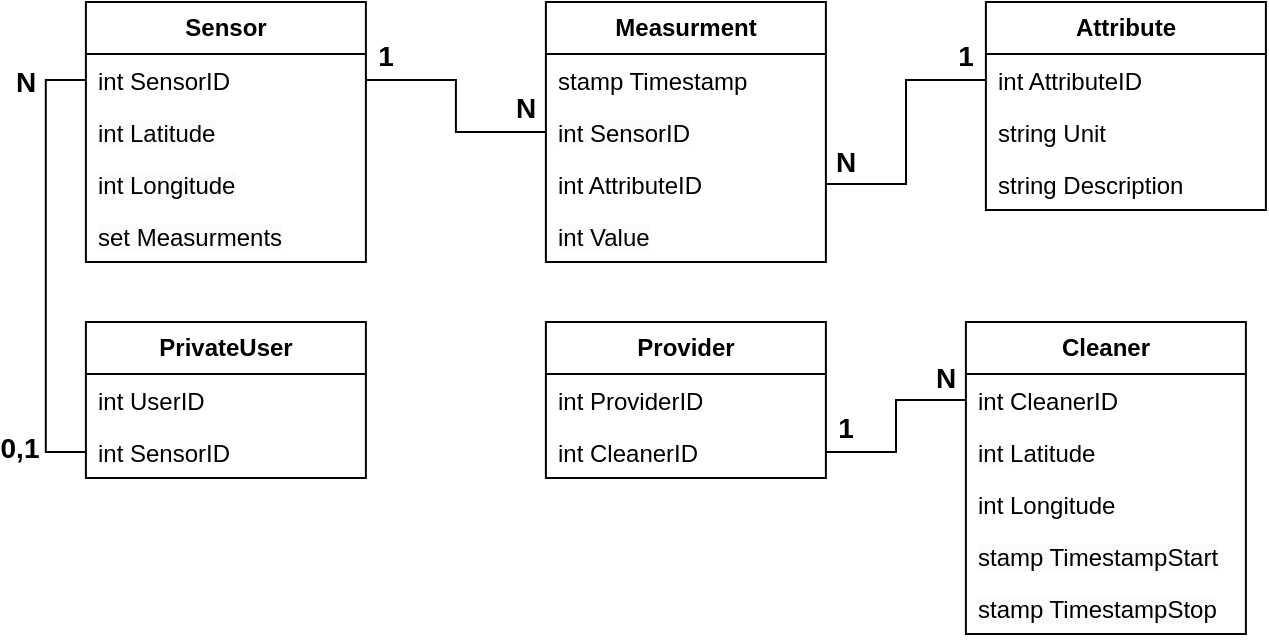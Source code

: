 <mxfile version="24.2.2" type="google">
  <diagram name="Page-1" id="iCkTHW9tuXJ3GEn5T4mh">
    <mxGraphModel grid="1" page="1" gridSize="10" guides="1" tooltips="1" connect="1" arrows="1" fold="1" pageScale="1" pageWidth="850" pageHeight="1100" math="0" shadow="0">
      <root>
        <mxCell id="0" />
        <mxCell id="1" parent="0" />
        <mxCell id="Yj6wDZJTttJ-HRnA4dX_-10" value="Sensor" style="swimlane;fontStyle=1;childLayout=stackLayout;horizontal=1;startSize=26;fillColor=none;horizontalStack=0;resizeParent=1;resizeParentMax=0;resizeLast=0;collapsible=1;marginBottom=0;whiteSpace=wrap;html=1;" vertex="1" parent="1">
          <mxGeometry x="139.95" y="310" width="140" height="130" as="geometry" />
        </mxCell>
        <mxCell id="Yj6wDZJTttJ-HRnA4dX_-11" value="int SensorID" style="text;strokeColor=none;fillColor=none;align=left;verticalAlign=top;spacingLeft=4;spacingRight=4;overflow=hidden;rotatable=0;points=[[0,0.5],[1,0.5]];portConstraint=eastwest;whiteSpace=wrap;html=1;" vertex="1" parent="Yj6wDZJTttJ-HRnA4dX_-10">
          <mxGeometry y="26" width="140" height="26" as="geometry" />
        </mxCell>
        <mxCell id="Yj6wDZJTttJ-HRnA4dX_-14" value="&lt;span style=&quot;color: rgb(0, 0, 0); font-family: Helvetica; font-size: 12px; font-style: normal; font-variant-ligatures: normal; font-variant-caps: normal; font-weight: 400; letter-spacing: normal; orphans: 2; text-align: left; text-indent: 0px; text-transform: none; widows: 2; word-spacing: 0px; -webkit-text-stroke-width: 0px; white-space: normal; background-color: rgb(251, 251, 251); text-decoration-thickness: initial; text-decoration-style: initial; text-decoration-color: initial; display: inline !important; float: none;&quot;&gt;int Latitude&lt;/span&gt;" style="text;strokeColor=none;fillColor=none;align=left;verticalAlign=top;spacingLeft=4;spacingRight=4;overflow=hidden;rotatable=0;points=[[0,0.5],[1,0.5]];portConstraint=eastwest;whiteSpace=wrap;html=1;" vertex="1" parent="Yj6wDZJTttJ-HRnA4dX_-10">
          <mxGeometry y="52" width="140" height="26" as="geometry" />
        </mxCell>
        <mxCell id="Yj6wDZJTttJ-HRnA4dX_-15" value="&lt;span style=&quot;color: rgb(0, 0, 0); font-family: Helvetica; font-size: 12px; font-style: normal; font-variant-ligatures: normal; font-variant-caps: normal; font-weight: 400; letter-spacing: normal; orphans: 2; text-align: left; text-indent: 0px; text-transform: none; widows: 2; word-spacing: 0px; -webkit-text-stroke-width: 0px; white-space: normal; background-color: rgb(251, 251, 251); text-decoration-thickness: initial; text-decoration-style: initial; text-decoration-color: initial; display: inline !important; float: none;&quot;&gt;int Longitude&lt;/span&gt;" style="text;strokeColor=none;fillColor=none;align=left;verticalAlign=top;spacingLeft=4;spacingRight=4;overflow=hidden;rotatable=0;points=[[0,0.5],[1,0.5]];portConstraint=eastwest;whiteSpace=wrap;html=1;" vertex="1" parent="Yj6wDZJTttJ-HRnA4dX_-10">
          <mxGeometry y="78" width="140" height="26" as="geometry" />
        </mxCell>
        <mxCell id="Yj6wDZJTttJ-HRnA4dX_-57" value="&lt;span style=&quot;color: rgb(0, 0, 0); font-family: Helvetica; font-size: 12px; font-style: normal; font-variant-ligatures: normal; font-variant-caps: normal; font-weight: 400; letter-spacing: normal; orphans: 2; text-align: left; text-indent: 0px; text-transform: none; widows: 2; word-spacing: 0px; -webkit-text-stroke-width: 0px; white-space: normal; background-color: rgb(251, 251, 251); text-decoration-thickness: initial; text-decoration-style: initial; text-decoration-color: initial; display: inline !important; float: none;&quot;&gt;set Measurments&lt;/span&gt;" style="text;strokeColor=none;fillColor=none;align=left;verticalAlign=top;spacingLeft=4;spacingRight=4;overflow=hidden;rotatable=0;points=[[0,0.5],[1,0.5]];portConstraint=eastwest;whiteSpace=wrap;html=1;" vertex="1" parent="Yj6wDZJTttJ-HRnA4dX_-10">
          <mxGeometry y="104" width="140" height="26" as="geometry" />
        </mxCell>
        <mxCell id="Yj6wDZJTttJ-HRnA4dX_-16" value="Measurment" style="swimlane;fontStyle=1;childLayout=stackLayout;horizontal=1;startSize=26;fillColor=none;horizontalStack=0;resizeParent=1;resizeParentMax=0;resizeLast=0;collapsible=1;marginBottom=0;whiteSpace=wrap;html=1;" vertex="1" parent="1">
          <mxGeometry x="369.95" y="310" width="140" height="130" as="geometry" />
        </mxCell>
        <mxCell id="Yj6wDZJTttJ-HRnA4dX_-17" value="stamp Timestamp&amp;nbsp;" style="text;strokeColor=none;fillColor=none;align=left;verticalAlign=top;spacingLeft=4;spacingRight=4;overflow=hidden;rotatable=0;points=[[0,0.5],[1,0.5]];portConstraint=eastwest;whiteSpace=wrap;html=1;" vertex="1" parent="Yj6wDZJTttJ-HRnA4dX_-16">
          <mxGeometry y="26" width="140" height="26" as="geometry" />
        </mxCell>
        <mxCell id="Yj6wDZJTttJ-HRnA4dX_-18" value="&lt;span style=&quot;color: rgb(0, 0, 0); font-family: Helvetica; font-size: 12px; font-style: normal; font-variant-ligatures: normal; font-variant-caps: normal; font-weight: 400; letter-spacing: normal; orphans: 2; text-align: left; text-indent: 0px; text-transform: none; widows: 2; word-spacing: 0px; -webkit-text-stroke-width: 0px; white-space: normal; background-color: rgb(251, 251, 251); text-decoration-thickness: initial; text-decoration-style: initial; text-decoration-color: initial; display: inline !important; float: none;&quot;&gt;int SensorID&lt;/span&gt;" style="text;strokeColor=none;fillColor=none;align=left;verticalAlign=top;spacingLeft=4;spacingRight=4;overflow=hidden;rotatable=0;points=[[0,0.5],[1,0.5]];portConstraint=eastwest;whiteSpace=wrap;html=1;" vertex="1" parent="Yj6wDZJTttJ-HRnA4dX_-16">
          <mxGeometry y="52" width="140" height="26" as="geometry" />
        </mxCell>
        <mxCell id="Yj6wDZJTttJ-HRnA4dX_-20" value="int AttributeID" style="text;strokeColor=none;fillColor=none;align=left;verticalAlign=top;spacingLeft=4;spacingRight=4;overflow=hidden;rotatable=0;points=[[0,0.5],[1,0.5]];portConstraint=eastwest;whiteSpace=wrap;html=1;" vertex="1" parent="Yj6wDZJTttJ-HRnA4dX_-16">
          <mxGeometry y="78" width="140" height="26" as="geometry" />
        </mxCell>
        <mxCell id="Yj6wDZJTttJ-HRnA4dX_-19" value="&lt;span style=&quot;color: rgb(0, 0, 0); font-family: Helvetica; font-size: 12px; font-style: normal; font-variant-ligatures: normal; font-variant-caps: normal; font-weight: 400; letter-spacing: normal; orphans: 2; text-align: left; text-indent: 0px; text-transform: none; widows: 2; word-spacing: 0px; -webkit-text-stroke-width: 0px; white-space: normal; background-color: rgb(251, 251, 251); text-decoration-thickness: initial; text-decoration-style: initial; text-decoration-color: initial; display: inline !important; float: none;&quot;&gt;int Value&lt;/span&gt;" style="text;strokeColor=none;fillColor=none;align=left;verticalAlign=top;spacingLeft=4;spacingRight=4;overflow=hidden;rotatable=0;points=[[0,0.5],[1,0.5]];portConstraint=eastwest;whiteSpace=wrap;html=1;" vertex="1" parent="Yj6wDZJTttJ-HRnA4dX_-16">
          <mxGeometry y="104" width="140" height="26" as="geometry" />
        </mxCell>
        <mxCell id="Yj6wDZJTttJ-HRnA4dX_-21" value="Attribute" style="swimlane;fontStyle=1;childLayout=stackLayout;horizontal=1;startSize=26;fillColor=none;horizontalStack=0;resizeParent=1;resizeParentMax=0;resizeLast=0;collapsible=1;marginBottom=0;whiteSpace=wrap;html=1;" vertex="1" parent="1">
          <mxGeometry x="589.95" y="310" width="140" height="104" as="geometry" />
        </mxCell>
        <mxCell id="Yj6wDZJTttJ-HRnA4dX_-24" value="int AttributeID" style="text;strokeColor=none;fillColor=none;align=left;verticalAlign=top;spacingLeft=4;spacingRight=4;overflow=hidden;rotatable=0;points=[[0,0.5],[1,0.5]];portConstraint=eastwest;whiteSpace=wrap;html=1;" vertex="1" parent="Yj6wDZJTttJ-HRnA4dX_-21">
          <mxGeometry y="26" width="140" height="26" as="geometry" />
        </mxCell>
        <mxCell id="Yj6wDZJTttJ-HRnA4dX_-25" value="string Unit" style="text;strokeColor=none;fillColor=none;align=left;verticalAlign=top;spacingLeft=4;spacingRight=4;overflow=hidden;rotatable=0;points=[[0,0.5],[1,0.5]];portConstraint=eastwest;whiteSpace=wrap;html=1;" vertex="1" parent="Yj6wDZJTttJ-HRnA4dX_-21">
          <mxGeometry y="52" width="140" height="26" as="geometry" />
        </mxCell>
        <mxCell id="Yj6wDZJTttJ-HRnA4dX_-26" value="string Description" style="text;strokeColor=none;fillColor=none;align=left;verticalAlign=top;spacingLeft=4;spacingRight=4;overflow=hidden;rotatable=0;points=[[0,0.5],[1,0.5]];portConstraint=eastwest;whiteSpace=wrap;html=1;" vertex="1" parent="Yj6wDZJTttJ-HRnA4dX_-21">
          <mxGeometry y="78" width="140" height="26" as="geometry" />
        </mxCell>
        <mxCell id="Yj6wDZJTttJ-HRnA4dX_-27" value="Provider" style="swimlane;fontStyle=1;childLayout=stackLayout;horizontal=1;startSize=26;fillColor=none;horizontalStack=0;resizeParent=1;resizeParentMax=0;resizeLast=0;collapsible=1;marginBottom=0;whiteSpace=wrap;html=1;" vertex="1" parent="1">
          <mxGeometry x="369.95" y="470" width="140" height="78" as="geometry" />
        </mxCell>
        <mxCell id="Yj6wDZJTttJ-HRnA4dX_-28" value="int ProviderID" style="text;strokeColor=none;fillColor=none;align=left;verticalAlign=top;spacingLeft=4;spacingRight=4;overflow=hidden;rotatable=0;points=[[0,0.5],[1,0.5]];portConstraint=eastwest;whiteSpace=wrap;html=1;" vertex="1" parent="Yj6wDZJTttJ-HRnA4dX_-27">
          <mxGeometry y="26" width="140" height="26" as="geometry" />
        </mxCell>
        <mxCell id="Yj6wDZJTttJ-HRnA4dX_-31" value="int CleanerID" style="text;strokeColor=none;fillColor=none;align=left;verticalAlign=top;spacingLeft=4;spacingRight=4;overflow=hidden;rotatable=0;points=[[0,0.5],[1,0.5]];portConstraint=eastwest;whiteSpace=wrap;html=1;" vertex="1" parent="Yj6wDZJTttJ-HRnA4dX_-27">
          <mxGeometry y="52" width="140" height="26" as="geometry" />
        </mxCell>
        <mxCell id="Yj6wDZJTttJ-HRnA4dX_-33" value="Cleaner" style="swimlane;fontStyle=1;childLayout=stackLayout;horizontal=1;startSize=26;fillColor=none;horizontalStack=0;resizeParent=1;resizeParentMax=0;resizeLast=0;collapsible=1;marginBottom=0;whiteSpace=wrap;html=1;" vertex="1" parent="1">
          <mxGeometry x="579.95" y="470" width="140" height="156" as="geometry" />
        </mxCell>
        <mxCell id="Yj6wDZJTttJ-HRnA4dX_-34" value="int CleanerID" style="text;strokeColor=none;fillColor=none;align=left;verticalAlign=top;spacingLeft=4;spacingRight=4;overflow=hidden;rotatable=0;points=[[0,0.5],[1,0.5]];portConstraint=eastwest;whiteSpace=wrap;html=1;" vertex="1" parent="Yj6wDZJTttJ-HRnA4dX_-33">
          <mxGeometry y="26" width="140" height="26" as="geometry" />
        </mxCell>
        <mxCell id="Yj6wDZJTttJ-HRnA4dX_-36" value="&lt;span style=&quot;color: rgb(0, 0, 0); font-family: Helvetica; font-size: 12px; font-style: normal; font-variant-ligatures: normal; font-variant-caps: normal; font-weight: 400; letter-spacing: normal; orphans: 2; text-align: left; text-indent: 0px; text-transform: none; widows: 2; word-spacing: 0px; -webkit-text-stroke-width: 0px; white-space: normal; background-color: rgb(251, 251, 251); text-decoration-thickness: initial; text-decoration-style: initial; text-decoration-color: initial; display: inline !important; float: none;&quot;&gt;int&amp;nbsp;&lt;/span&gt;Latitude" style="text;strokeColor=none;fillColor=none;align=left;verticalAlign=top;spacingLeft=4;spacingRight=4;overflow=hidden;rotatable=0;points=[[0,0.5],[1,0.5]];portConstraint=eastwest;whiteSpace=wrap;html=1;" vertex="1" parent="Yj6wDZJTttJ-HRnA4dX_-33">
          <mxGeometry y="52" width="140" height="26" as="geometry" />
        </mxCell>
        <mxCell id="Yj6wDZJTttJ-HRnA4dX_-35" value="int Longitude" style="text;strokeColor=none;fillColor=none;align=left;verticalAlign=top;spacingLeft=4;spacingRight=4;overflow=hidden;rotatable=0;points=[[0,0.5],[1,0.5]];portConstraint=eastwest;whiteSpace=wrap;html=1;" vertex="1" parent="Yj6wDZJTttJ-HRnA4dX_-33">
          <mxGeometry y="78" width="140" height="26" as="geometry" />
        </mxCell>
        <mxCell id="Yj6wDZJTttJ-HRnA4dX_-37" value="&lt;span style=&quot;color: rgb(0, 0, 0); font-family: Helvetica; font-size: 12px; font-style: normal; font-variant-ligatures: normal; font-variant-caps: normal; font-weight: 400; letter-spacing: normal; orphans: 2; text-align: left; text-indent: 0px; text-transform: none; widows: 2; word-spacing: 0px; -webkit-text-stroke-width: 0px; white-space: normal; background-color: rgb(251, 251, 251); text-decoration-thickness: initial; text-decoration-style: initial; text-decoration-color: initial; display: inline !important; float: none;&quot;&gt;stamp TimestampStart&lt;/span&gt;" style="text;strokeColor=none;fillColor=none;align=left;verticalAlign=top;spacingLeft=4;spacingRight=4;overflow=hidden;rotatable=0;points=[[0,0.5],[1,0.5]];portConstraint=eastwest;whiteSpace=wrap;html=1;" vertex="1" parent="Yj6wDZJTttJ-HRnA4dX_-33">
          <mxGeometry y="104" width="140" height="26" as="geometry" />
        </mxCell>
        <mxCell id="Yj6wDZJTttJ-HRnA4dX_-38" value="&lt;span style=&quot;color: rgb(0, 0, 0); font-family: Helvetica; font-size: 12px; font-style: normal; font-variant-ligatures: normal; font-variant-caps: normal; font-weight: 400; letter-spacing: normal; orphans: 2; text-align: left; text-indent: 0px; text-transform: none; widows: 2; word-spacing: 0px; -webkit-text-stroke-width: 0px; white-space: normal; background-color: rgb(251, 251, 251); text-decoration-thickness: initial; text-decoration-style: initial; text-decoration-color: initial; display: inline !important; float: none;&quot;&gt;stamp TimestampStop&lt;/span&gt;" style="text;strokeColor=none;fillColor=none;align=left;verticalAlign=top;spacingLeft=4;spacingRight=4;overflow=hidden;rotatable=0;points=[[0,0.5],[1,0.5]];portConstraint=eastwest;whiteSpace=wrap;html=1;" vertex="1" parent="Yj6wDZJTttJ-HRnA4dX_-33">
          <mxGeometry y="130" width="140" height="26" as="geometry" />
        </mxCell>
        <mxCell id="Yj6wDZJTttJ-HRnA4dX_-39" value="PrivateUser" style="swimlane;fontStyle=1;childLayout=stackLayout;horizontal=1;startSize=26;fillColor=none;horizontalStack=0;resizeParent=1;resizeParentMax=0;resizeLast=0;collapsible=1;marginBottom=0;whiteSpace=wrap;html=1;" vertex="1" parent="1">
          <mxGeometry x="139.95" y="470" width="140" height="78" as="geometry" />
        </mxCell>
        <mxCell id="Yj6wDZJTttJ-HRnA4dX_-40" value="int UserID" style="text;strokeColor=none;fillColor=none;align=left;verticalAlign=top;spacingLeft=4;spacingRight=4;overflow=hidden;rotatable=0;points=[[0,0.5],[1,0.5]];portConstraint=eastwest;whiteSpace=wrap;html=1;" vertex="1" parent="Yj6wDZJTttJ-HRnA4dX_-39">
          <mxGeometry y="26" width="140" height="26" as="geometry" />
        </mxCell>
        <mxCell id="Yj6wDZJTttJ-HRnA4dX_-41" value="int SensorID" style="text;strokeColor=none;fillColor=none;align=left;verticalAlign=top;spacingLeft=4;spacingRight=4;overflow=hidden;rotatable=0;points=[[0,0.5],[1,0.5]];portConstraint=eastwest;whiteSpace=wrap;html=1;" vertex="1" parent="Yj6wDZJTttJ-HRnA4dX_-39">
          <mxGeometry y="52" width="140" height="26" as="geometry" />
        </mxCell>
        <mxCell id="Yj6wDZJTttJ-HRnA4dX_-46" style="edgeStyle=orthogonalEdgeStyle;rounded=0;orthogonalLoop=1;jettySize=auto;html=1;exitX=0;exitY=0.5;exitDx=0;exitDy=0;entryX=1;entryY=0.5;entryDx=0;entryDy=0;endArrow=none;endFill=0;" edge="1" parent="1" source="Yj6wDZJTttJ-HRnA4dX_-18" target="Yj6wDZJTttJ-HRnA4dX_-11">
          <mxGeometry relative="1" as="geometry" />
        </mxCell>
        <mxCell id="Yj6wDZJTttJ-HRnA4dX_-47" style="edgeStyle=orthogonalEdgeStyle;rounded=0;orthogonalLoop=1;jettySize=auto;html=1;exitX=1;exitY=0.5;exitDx=0;exitDy=0;entryX=0;entryY=0.5;entryDx=0;entryDy=0;endArrow=none;endFill=0;" edge="1" parent="1" source="Yj6wDZJTttJ-HRnA4dX_-20" target="Yj6wDZJTttJ-HRnA4dX_-24">
          <mxGeometry relative="1" as="geometry" />
        </mxCell>
        <mxCell id="Yj6wDZJTttJ-HRnA4dX_-48" style="edgeStyle=orthogonalEdgeStyle;rounded=0;orthogonalLoop=1;jettySize=auto;html=1;exitX=0;exitY=0.5;exitDx=0;exitDy=0;entryX=0;entryY=0.5;entryDx=0;entryDy=0;endArrow=none;endFill=0;" edge="1" parent="1" source="Yj6wDZJTttJ-HRnA4dX_-41" target="Yj6wDZJTttJ-HRnA4dX_-11">
          <mxGeometry relative="1" as="geometry" />
        </mxCell>
        <mxCell id="Yj6wDZJTttJ-HRnA4dX_-49" style="edgeStyle=orthogonalEdgeStyle;rounded=0;orthogonalLoop=1;jettySize=auto;html=1;exitX=1;exitY=0.5;exitDx=0;exitDy=0;entryX=0;entryY=0.5;entryDx=0;entryDy=0;endArrow=none;endFill=0;" edge="1" parent="1" source="Yj6wDZJTttJ-HRnA4dX_-31" target="Yj6wDZJTttJ-HRnA4dX_-34">
          <mxGeometry relative="1" as="geometry" />
        </mxCell>
        <mxCell id="Yj6wDZJTttJ-HRnA4dX_-50" value="1" style="text;strokeColor=none;align=center;fillColor=none;html=1;verticalAlign=middle;whiteSpace=wrap;rounded=0;fontStyle=1;strokeWidth=1;fontSize=14;" vertex="1" parent="1">
          <mxGeometry x="279.95" y="327" width="20" height="20" as="geometry" />
        </mxCell>
        <mxCell id="Yj6wDZJTttJ-HRnA4dX_-63" value="1" style="text;strokeColor=none;align=center;fillColor=none;html=1;verticalAlign=middle;whiteSpace=wrap;rounded=0;fontStyle=1;strokeWidth=1;fontSize=14;" vertex="1" parent="1">
          <mxGeometry x="569.95" y="327" width="20" height="20" as="geometry" />
        </mxCell>
        <mxCell id="Yj6wDZJTttJ-HRnA4dX_-64" value="1" style="text;strokeColor=none;align=center;fillColor=none;html=1;verticalAlign=middle;whiteSpace=wrap;rounded=0;fontStyle=1;strokeWidth=1;fontSize=14;" vertex="1" parent="1">
          <mxGeometry x="509.95" y="513" width="20" height="20" as="geometry" />
        </mxCell>
        <mxCell id="Yj6wDZJTttJ-HRnA4dX_-65" value="0,1" style="text;strokeColor=none;align=center;fillColor=none;html=1;verticalAlign=middle;whiteSpace=wrap;rounded=0;fontStyle=1;strokeWidth=1;fontSize=14;" vertex="1" parent="1">
          <mxGeometry x="97.0" y="523" width="20" height="20" as="geometry" />
        </mxCell>
        <mxCell id="Yj6wDZJTttJ-HRnA4dX_-66" value="N" style="text;strokeColor=none;align=center;fillColor=none;html=1;verticalAlign=middle;whiteSpace=wrap;rounded=0;fontStyle=1;strokeWidth=1;fontSize=14;" vertex="1" parent="1">
          <mxGeometry x="349.95" y="353" width="20" height="20" as="geometry" />
        </mxCell>
        <mxCell id="Yj6wDZJTttJ-HRnA4dX_-67" value="N" style="text;strokeColor=none;align=center;fillColor=none;html=1;verticalAlign=middle;whiteSpace=wrap;rounded=0;fontStyle=1;strokeWidth=1;fontSize=14;" vertex="1" parent="1">
          <mxGeometry x="509.95" y="380" width="20" height="20" as="geometry" />
        </mxCell>
        <mxCell id="Yj6wDZJTttJ-HRnA4dX_-68" value="N" style="text;strokeColor=none;align=center;fillColor=none;html=1;verticalAlign=middle;whiteSpace=wrap;rounded=0;fontStyle=1;strokeWidth=1;fontSize=14;" vertex="1" parent="1">
          <mxGeometry x="559.95" y="488" width="20" height="20" as="geometry" />
        </mxCell>
        <mxCell id="Yj6wDZJTttJ-HRnA4dX_-70" value="N" style="text;strokeColor=none;align=center;fillColor=none;html=1;verticalAlign=middle;whiteSpace=wrap;rounded=0;fontStyle=1;strokeWidth=1;fontSize=14;" vertex="1" parent="1">
          <mxGeometry x="100" y="340" width="20" height="20" as="geometry" />
        </mxCell>
      </root>
    </mxGraphModel>
  </diagram>
</mxfile>
